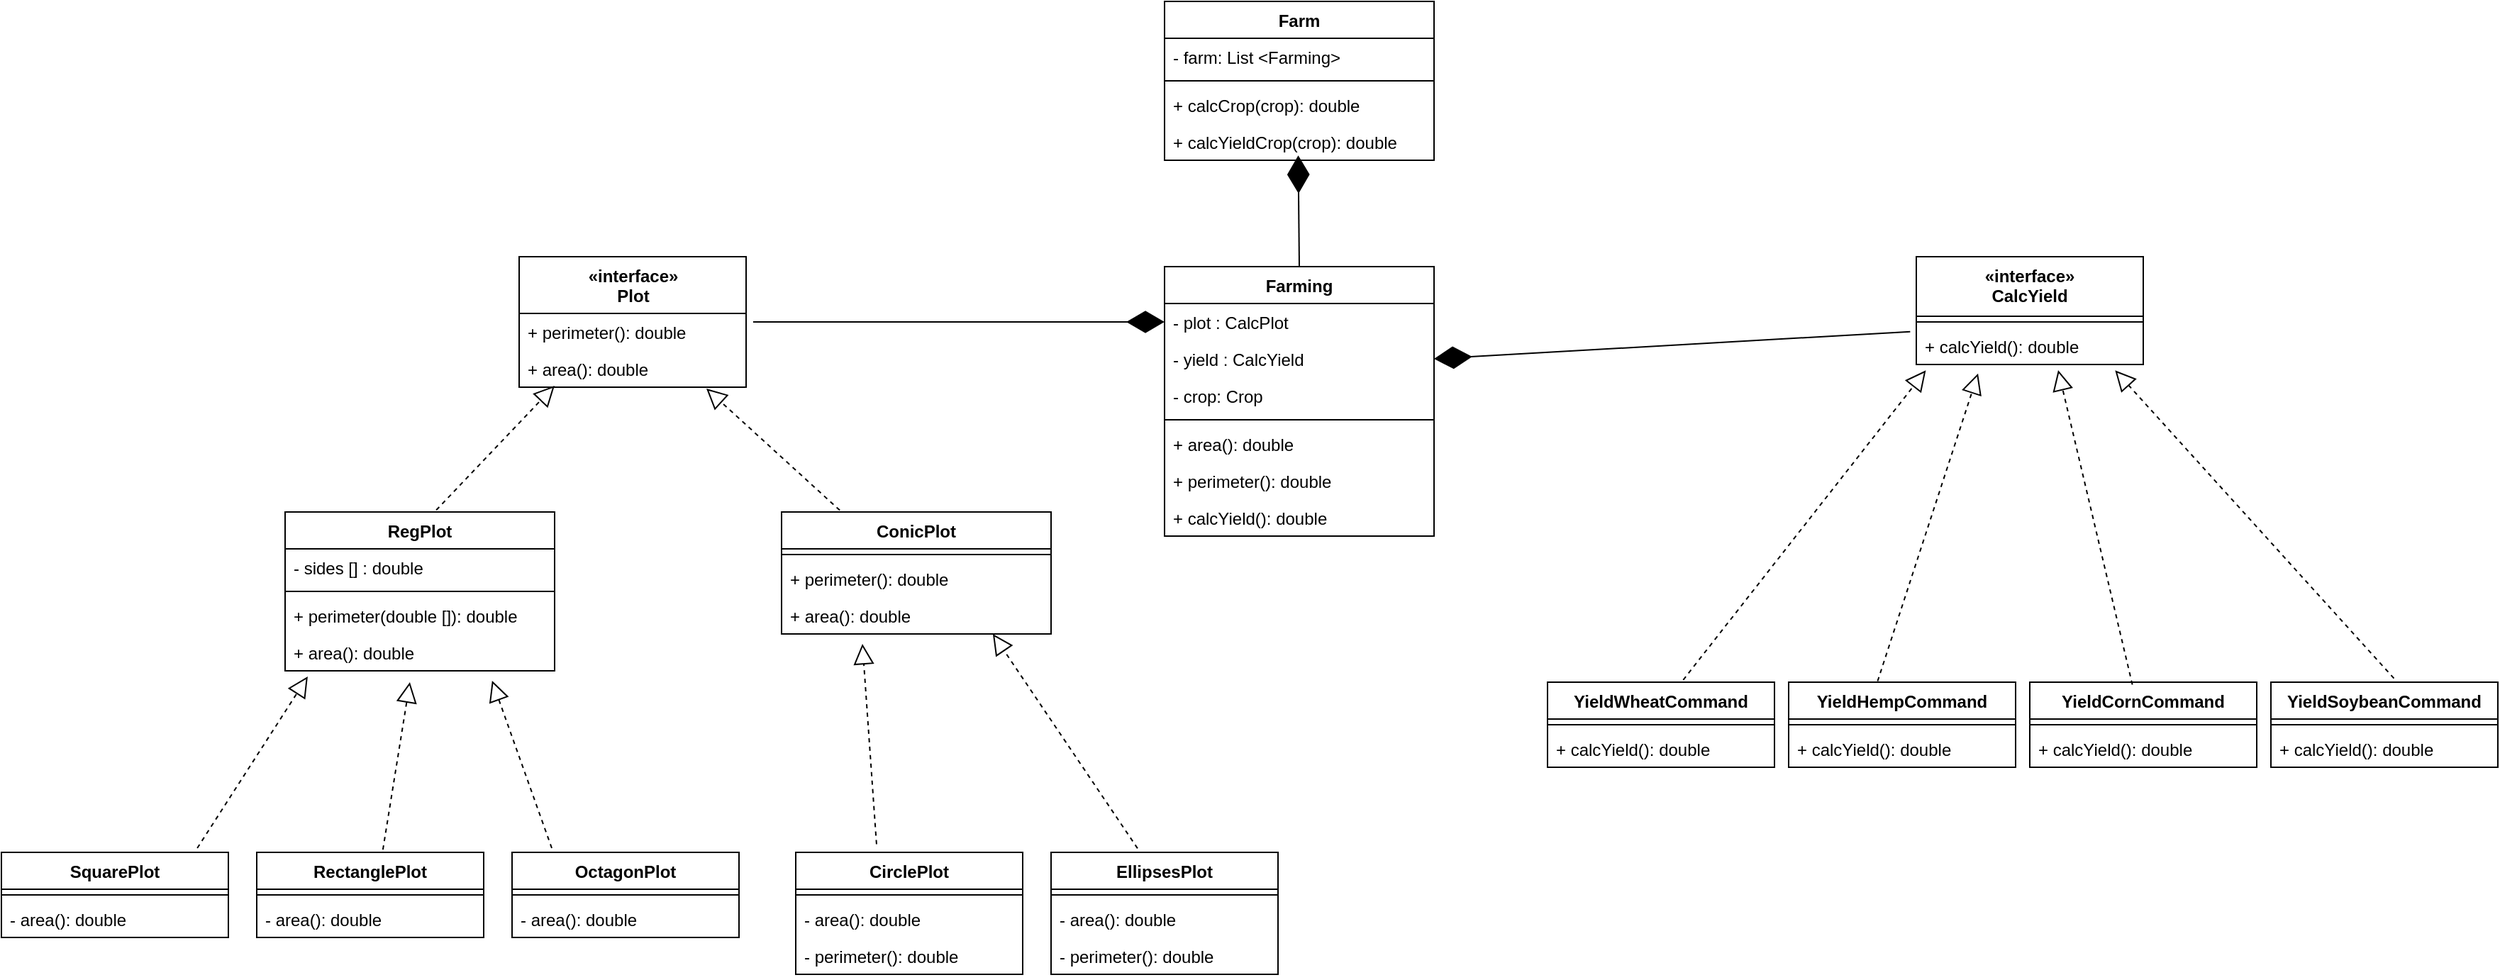 <mxfile version="12.2.2" type="github" pages="1">
  <diagram id="uQoPsyggOL1_r7nGYhY_" name="Page-1">
    <mxGraphModel dx="1643" dy="747" grid="1" gridSize="10" guides="1" tooltips="1" connect="1" arrows="1" fold="1" page="1" pageScale="1" pageWidth="1100" pageHeight="850" math="0" shadow="0">
      <root>
        <mxCell id="0"/>
        <mxCell id="1" parent="0"/>
        <mxCell id="UQCRdyQTEKRcxBoQZrcR-17" value="«interface»&lt;br&gt;&lt;b&gt;Plot&lt;/b&gt;" style="swimlane;fontStyle=1;align=center;verticalAlign=top;childLayout=stackLayout;horizontal=1;startSize=40;horizontalStack=0;resizeParent=1;resizeParentMax=0;resizeLast=0;collapsible=1;marginBottom=0;html=1;collapsible=1;swimlaneLine=1;" parent="1" vertex="1">
          <mxGeometry x="455" y="260" width="160" height="92" as="geometry"/>
        </mxCell>
        <mxCell id="UQCRdyQTEKRcxBoQZrcR-18" value="+ perimeter(): double" style="text;strokeColor=none;fillColor=none;align=left;verticalAlign=top;spacingLeft=4;spacingRight=4;overflow=hidden;rotatable=0;points=[[0,0.5],[1,0.5]];portConstraint=eastwest;" parent="UQCRdyQTEKRcxBoQZrcR-17" vertex="1">
          <mxGeometry y="40" width="160" height="26" as="geometry"/>
        </mxCell>
        <mxCell id="UQCRdyQTEKRcxBoQZrcR-19" value="+ area(): double" style="text;strokeColor=none;fillColor=none;align=left;verticalAlign=top;spacingLeft=4;spacingRight=4;overflow=hidden;rotatable=0;points=[[0,0.5],[1,0.5]];portConstraint=eastwest;" parent="UQCRdyQTEKRcxBoQZrcR-17" vertex="1">
          <mxGeometry y="66" width="160" height="26" as="geometry"/>
        </mxCell>
        <mxCell id="UQCRdyQTEKRcxBoQZrcR-20" value="RegPlot" style="swimlane;fontStyle=1;align=center;verticalAlign=top;childLayout=stackLayout;horizontal=1;startSize=26;horizontalStack=0;resizeParent=1;resizeParentMax=0;resizeLast=0;collapsible=1;marginBottom=0;" parent="1" vertex="1">
          <mxGeometry x="290" y="440" width="190" height="112" as="geometry"/>
        </mxCell>
        <mxCell id="UQCRdyQTEKRcxBoQZrcR-55" value="- sides [] : double" style="text;strokeColor=none;fillColor=none;align=left;verticalAlign=top;spacingLeft=4;spacingRight=4;overflow=hidden;rotatable=0;points=[[0,0.5],[1,0.5]];portConstraint=eastwest;" parent="UQCRdyQTEKRcxBoQZrcR-20" vertex="1">
          <mxGeometry y="26" width="190" height="26" as="geometry"/>
        </mxCell>
        <mxCell id="UQCRdyQTEKRcxBoQZrcR-22" value="" style="line;strokeWidth=1;fillColor=none;align=left;verticalAlign=middle;spacingTop=-1;spacingLeft=3;spacingRight=3;rotatable=0;labelPosition=right;points=[];portConstraint=eastwest;" parent="UQCRdyQTEKRcxBoQZrcR-20" vertex="1">
          <mxGeometry y="52" width="190" height="8" as="geometry"/>
        </mxCell>
        <mxCell id="UQCRdyQTEKRcxBoQZrcR-44" value="+ perimeter(double []): double" style="text;strokeColor=none;fillColor=none;align=left;verticalAlign=top;spacingLeft=4;spacingRight=4;overflow=hidden;rotatable=0;points=[[0,0.5],[1,0.5]];portConstraint=eastwest;" parent="UQCRdyQTEKRcxBoQZrcR-20" vertex="1">
          <mxGeometry y="60" width="190" height="26" as="geometry"/>
        </mxCell>
        <mxCell id="UQCRdyQTEKRcxBoQZrcR-23" value="+ area(): double" style="text;strokeColor=none;fillColor=none;align=left;verticalAlign=top;spacingLeft=4;spacingRight=4;overflow=hidden;rotatable=0;points=[[0,0.5],[1,0.5]];portConstraint=eastwest;" parent="UQCRdyQTEKRcxBoQZrcR-20" vertex="1">
          <mxGeometry y="86" width="190" height="26" as="geometry"/>
        </mxCell>
        <mxCell id="UQCRdyQTEKRcxBoQZrcR-38" value="«interface»&#xa;CalcYield" style="swimlane;fontStyle=1;align=center;verticalAlign=top;childLayout=stackLayout;horizontal=1;startSize=42;horizontalStack=0;resizeParent=1;resizeParentMax=0;resizeLast=0;collapsible=1;marginBottom=0;" parent="1" vertex="1">
          <mxGeometry x="1440" y="260" width="160" height="76" as="geometry"/>
        </mxCell>
        <mxCell id="UQCRdyQTEKRcxBoQZrcR-42" value="" style="line;strokeWidth=1;fillColor=none;align=left;verticalAlign=middle;spacingTop=-1;spacingLeft=3;spacingRight=3;rotatable=0;labelPosition=right;points=[];portConstraint=eastwest;" parent="UQCRdyQTEKRcxBoQZrcR-38" vertex="1">
          <mxGeometry y="42" width="160" height="8" as="geometry"/>
        </mxCell>
        <mxCell id="UQCRdyQTEKRcxBoQZrcR-43" value="+ calcYield(): double" style="text;strokeColor=none;fillColor=none;align=left;verticalAlign=top;spacingLeft=4;spacingRight=4;overflow=hidden;rotatable=0;points=[[0,0.5],[1,0.5]];portConstraint=eastwest;" parent="UQCRdyQTEKRcxBoQZrcR-38" vertex="1">
          <mxGeometry y="50" width="160" height="26" as="geometry"/>
        </mxCell>
        <mxCell id="UQCRdyQTEKRcxBoQZrcR-45" value="" style="endArrow=block;dashed=1;endFill=0;endSize=12;html=1;exitX=0.561;exitY=-0.012;exitDx=0;exitDy=0;exitPerimeter=0;entryX=0.156;entryY=0.962;entryDx=0;entryDy=0;entryPerimeter=0;" parent="1" source="UQCRdyQTEKRcxBoQZrcR-20" target="UQCRdyQTEKRcxBoQZrcR-19" edge="1">
          <mxGeometry width="160" relative="1" as="geometry">
            <mxPoint x="665" y="396" as="sourcePoint"/>
            <mxPoint x="330" y="357" as="targetPoint"/>
          </mxGeometry>
        </mxCell>
        <mxCell id="UQCRdyQTEKRcxBoQZrcR-46" value="SquarePlot" style="swimlane;fontStyle=1;align=center;verticalAlign=top;childLayout=stackLayout;horizontal=1;startSize=26;horizontalStack=0;resizeParent=1;resizeParentMax=0;resizeLast=0;collapsible=1;marginBottom=0;" parent="1" vertex="1">
          <mxGeometry x="90" y="680" width="160" height="60" as="geometry"/>
        </mxCell>
        <mxCell id="UQCRdyQTEKRcxBoQZrcR-48" value="" style="line;strokeWidth=1;fillColor=none;align=left;verticalAlign=middle;spacingTop=-1;spacingLeft=3;spacingRight=3;rotatable=0;labelPosition=right;points=[];portConstraint=eastwest;" parent="UQCRdyQTEKRcxBoQZrcR-46" vertex="1">
          <mxGeometry y="26" width="160" height="8" as="geometry"/>
        </mxCell>
        <mxCell id="UQCRdyQTEKRcxBoQZrcR-50" value="- area(): double" style="text;strokeColor=none;fillColor=none;align=left;verticalAlign=top;spacingLeft=4;spacingRight=4;overflow=hidden;rotatable=0;points=[[0,0.5],[1,0.5]];portConstraint=eastwest;" parent="UQCRdyQTEKRcxBoQZrcR-46" vertex="1">
          <mxGeometry y="34" width="160" height="26" as="geometry"/>
        </mxCell>
        <mxCell id="UQCRdyQTEKRcxBoQZrcR-51" value="RectanglePlot" style="swimlane;fontStyle=1;align=center;verticalAlign=top;childLayout=stackLayout;horizontal=1;startSize=26;horizontalStack=0;resizeParent=1;resizeParentMax=0;resizeLast=0;collapsible=1;marginBottom=0;" parent="1" vertex="1">
          <mxGeometry x="270" y="680" width="160" height="60" as="geometry"/>
        </mxCell>
        <mxCell id="UQCRdyQTEKRcxBoQZrcR-52" value="" style="line;strokeWidth=1;fillColor=none;align=left;verticalAlign=middle;spacingTop=-1;spacingLeft=3;spacingRight=3;rotatable=0;labelPosition=right;points=[];portConstraint=eastwest;" parent="UQCRdyQTEKRcxBoQZrcR-51" vertex="1">
          <mxGeometry y="26" width="160" height="8" as="geometry"/>
        </mxCell>
        <mxCell id="UQCRdyQTEKRcxBoQZrcR-54" value="- area(): double" style="text;strokeColor=none;fillColor=none;align=left;verticalAlign=top;spacingLeft=4;spacingRight=4;overflow=hidden;rotatable=0;points=[[0,0.5],[1,0.5]];portConstraint=eastwest;" parent="UQCRdyQTEKRcxBoQZrcR-51" vertex="1">
          <mxGeometry y="34" width="160" height="26" as="geometry"/>
        </mxCell>
        <mxCell id="UQCRdyQTEKRcxBoQZrcR-56" value="CirclePlot" style="swimlane;fontStyle=1;align=center;verticalAlign=top;childLayout=stackLayout;horizontal=1;startSize=26;horizontalStack=0;resizeParent=1;resizeParentMax=0;resizeLast=0;collapsible=1;marginBottom=0;" parent="1" vertex="1">
          <mxGeometry x="650" y="680" width="160" height="86" as="geometry"/>
        </mxCell>
        <mxCell id="UQCRdyQTEKRcxBoQZrcR-57" value="" style="line;strokeWidth=1;fillColor=none;align=left;verticalAlign=middle;spacingTop=-1;spacingLeft=3;spacingRight=3;rotatable=0;labelPosition=right;points=[];portConstraint=eastwest;" parent="UQCRdyQTEKRcxBoQZrcR-56" vertex="1">
          <mxGeometry y="26" width="160" height="8" as="geometry"/>
        </mxCell>
        <mxCell id="UQCRdyQTEKRcxBoQZrcR-58" value="- area(): double" style="text;strokeColor=none;fillColor=none;align=left;verticalAlign=top;spacingLeft=4;spacingRight=4;overflow=hidden;rotatable=0;points=[[0,0.5],[1,0.5]];portConstraint=eastwest;" parent="UQCRdyQTEKRcxBoQZrcR-56" vertex="1">
          <mxGeometry y="34" width="160" height="26" as="geometry"/>
        </mxCell>
        <mxCell id="UQCRdyQTEKRcxBoQZrcR-78" value="- perimeter(): double" style="text;strokeColor=none;fillColor=none;align=left;verticalAlign=top;spacingLeft=4;spacingRight=4;overflow=hidden;rotatable=0;points=[[0,0.5],[1,0.5]];portConstraint=eastwest;" parent="UQCRdyQTEKRcxBoQZrcR-56" vertex="1">
          <mxGeometry y="60" width="160" height="26" as="geometry"/>
        </mxCell>
        <mxCell id="UQCRdyQTEKRcxBoQZrcR-59" value="EllipsesPlot" style="swimlane;fontStyle=1;align=center;verticalAlign=top;childLayout=stackLayout;horizontal=1;startSize=26;horizontalStack=0;resizeParent=1;resizeParentMax=0;resizeLast=0;collapsible=1;marginBottom=0;" parent="1" vertex="1">
          <mxGeometry x="830" y="680" width="160" height="86" as="geometry"/>
        </mxCell>
        <mxCell id="UQCRdyQTEKRcxBoQZrcR-60" value="" style="line;strokeWidth=1;fillColor=none;align=left;verticalAlign=middle;spacingTop=-1;spacingLeft=3;spacingRight=3;rotatable=0;labelPosition=right;points=[];portConstraint=eastwest;" parent="UQCRdyQTEKRcxBoQZrcR-59" vertex="1">
          <mxGeometry y="26" width="160" height="8" as="geometry"/>
        </mxCell>
        <mxCell id="UQCRdyQTEKRcxBoQZrcR-61" value="- area(): double" style="text;strokeColor=none;fillColor=none;align=left;verticalAlign=top;spacingLeft=4;spacingRight=4;overflow=hidden;rotatable=0;points=[[0,0.5],[1,0.5]];portConstraint=eastwest;" parent="UQCRdyQTEKRcxBoQZrcR-59" vertex="1">
          <mxGeometry y="34" width="160" height="26" as="geometry"/>
        </mxCell>
        <mxCell id="UQCRdyQTEKRcxBoQZrcR-79" value="- perimeter(): double" style="text;strokeColor=none;fillColor=none;align=left;verticalAlign=top;spacingLeft=4;spacingRight=4;overflow=hidden;rotatable=0;points=[[0,0.5],[1,0.5]];portConstraint=eastwest;" parent="UQCRdyQTEKRcxBoQZrcR-59" vertex="1">
          <mxGeometry y="60" width="160" height="26" as="geometry"/>
        </mxCell>
        <mxCell id="UQCRdyQTEKRcxBoQZrcR-62" value="OctagonPlot" style="swimlane;fontStyle=1;align=center;verticalAlign=top;childLayout=stackLayout;horizontal=1;startSize=26;horizontalStack=0;resizeParent=1;resizeParentMax=0;resizeLast=0;collapsible=1;marginBottom=0;" parent="1" vertex="1">
          <mxGeometry x="450" y="680" width="160" height="60" as="geometry"/>
        </mxCell>
        <mxCell id="UQCRdyQTEKRcxBoQZrcR-63" value="" style="line;strokeWidth=1;fillColor=none;align=left;verticalAlign=middle;spacingTop=-1;spacingLeft=3;spacingRight=3;rotatable=0;labelPosition=right;points=[];portConstraint=eastwest;" parent="UQCRdyQTEKRcxBoQZrcR-62" vertex="1">
          <mxGeometry y="26" width="160" height="8" as="geometry"/>
        </mxCell>
        <mxCell id="UQCRdyQTEKRcxBoQZrcR-64" value="- area(): double" style="text;strokeColor=none;fillColor=none;align=left;verticalAlign=top;spacingLeft=4;spacingRight=4;overflow=hidden;rotatable=0;points=[[0,0.5],[1,0.5]];portConstraint=eastwest;" parent="UQCRdyQTEKRcxBoQZrcR-62" vertex="1">
          <mxGeometry y="34" width="160" height="26" as="geometry"/>
        </mxCell>
        <mxCell id="UQCRdyQTEKRcxBoQZrcR-65" value="ConicPlot" style="swimlane;fontStyle=1;align=center;verticalAlign=top;childLayout=stackLayout;horizontal=1;startSize=26;horizontalStack=0;resizeParent=1;resizeParentMax=0;resizeLast=0;collapsible=1;marginBottom=0;" parent="1" vertex="1">
          <mxGeometry x="640" y="440" width="190" height="86" as="geometry"/>
        </mxCell>
        <mxCell id="UQCRdyQTEKRcxBoQZrcR-68" value="" style="line;strokeWidth=1;fillColor=none;align=left;verticalAlign=middle;spacingTop=-1;spacingLeft=3;spacingRight=3;rotatable=0;labelPosition=right;points=[];portConstraint=eastwest;" parent="UQCRdyQTEKRcxBoQZrcR-65" vertex="1">
          <mxGeometry y="26" width="190" height="8" as="geometry"/>
        </mxCell>
        <mxCell id="UQCRdyQTEKRcxBoQZrcR-69" value="+ perimeter(): double" style="text;strokeColor=none;fillColor=none;align=left;verticalAlign=top;spacingLeft=4;spacingRight=4;overflow=hidden;rotatable=0;points=[[0,0.5],[1,0.5]];portConstraint=eastwest;" parent="UQCRdyQTEKRcxBoQZrcR-65" vertex="1">
          <mxGeometry y="34" width="190" height="26" as="geometry"/>
        </mxCell>
        <mxCell id="UQCRdyQTEKRcxBoQZrcR-70" value="+ area(): double" style="text;strokeColor=none;fillColor=none;align=left;verticalAlign=top;spacingLeft=4;spacingRight=4;overflow=hidden;rotatable=0;points=[[0,0.5],[1,0.5]];portConstraint=eastwest;" parent="UQCRdyQTEKRcxBoQZrcR-65" vertex="1">
          <mxGeometry y="60" width="190" height="26" as="geometry"/>
        </mxCell>
        <mxCell id="UQCRdyQTEKRcxBoQZrcR-71" value="" style="endArrow=block;dashed=1;endFill=0;endSize=12;html=1;exitX=0.216;exitY=-0.014;exitDx=0;exitDy=0;exitPerimeter=0;entryX=0.825;entryY=1.038;entryDx=0;entryDy=0;entryPerimeter=0;" parent="1" source="UQCRdyQTEKRcxBoQZrcR-65" target="UQCRdyQTEKRcxBoQZrcR-19" edge="1">
          <mxGeometry width="160" relative="1" as="geometry">
            <mxPoint x="406.59" y="448.344" as="sourcePoint"/>
            <mxPoint x="750" y="350" as="targetPoint"/>
          </mxGeometry>
        </mxCell>
        <mxCell id="UQCRdyQTEKRcxBoQZrcR-72" value="" style="endArrow=block;dashed=1;endFill=0;endSize=12;html=1;exitX=0.863;exitY=-0.05;exitDx=0;exitDy=0;exitPerimeter=0;entryX=0.084;entryY=1.154;entryDx=0;entryDy=0;entryPerimeter=0;" parent="1" source="UQCRdyQTEKRcxBoQZrcR-46" target="UQCRdyQTEKRcxBoQZrcR-23" edge="1">
          <mxGeometry width="160" relative="1" as="geometry">
            <mxPoint x="166.59" y="665.344" as="sourcePoint"/>
            <mxPoint x="249.96" y="578.012" as="targetPoint"/>
          </mxGeometry>
        </mxCell>
        <mxCell id="UQCRdyQTEKRcxBoQZrcR-73" value="" style="endArrow=block;dashed=1;endFill=0;endSize=12;html=1;exitX=0.556;exitY=-0.033;exitDx=0;exitDy=0;exitPerimeter=0;entryX=0.463;entryY=1.308;entryDx=0;entryDy=0;entryPerimeter=0;" parent="1" source="UQCRdyQTEKRcxBoQZrcR-51" target="UQCRdyQTEKRcxBoQZrcR-23" edge="1">
          <mxGeometry width="160" relative="1" as="geometry">
            <mxPoint x="238.08" y="687" as="sourcePoint"/>
            <mxPoint x="315.96" y="592.004" as="targetPoint"/>
          </mxGeometry>
        </mxCell>
        <mxCell id="UQCRdyQTEKRcxBoQZrcR-75" value="" style="endArrow=block;dashed=1;endFill=0;endSize=12;html=1;exitX=0.175;exitY=-0.05;exitDx=0;exitDy=0;exitPerimeter=0;entryX=0.768;entryY=1.269;entryDx=0;entryDy=0;entryPerimeter=0;" parent="1" source="UQCRdyQTEKRcxBoQZrcR-62" target="UQCRdyQTEKRcxBoQZrcR-23" edge="1">
          <mxGeometry width="160" relative="1" as="geometry">
            <mxPoint x="388.96" y="688.02" as="sourcePoint"/>
            <mxPoint x="387.97" y="596.008" as="targetPoint"/>
          </mxGeometry>
        </mxCell>
        <mxCell id="UQCRdyQTEKRcxBoQZrcR-76" value="" style="endArrow=block;dashed=1;endFill=0;endSize=12;html=1;exitX=0.356;exitY=-0.067;exitDx=0;exitDy=0;exitPerimeter=0;entryX=0.3;entryY=1.269;entryDx=0;entryDy=0;entryPerimeter=0;" parent="1" source="UQCRdyQTEKRcxBoQZrcR-56" target="UQCRdyQTEKRcxBoQZrcR-70" edge="1">
          <mxGeometry width="160" relative="1" as="geometry">
            <mxPoint x="528" y="687" as="sourcePoint"/>
            <mxPoint x="445.92" y="594.994" as="targetPoint"/>
          </mxGeometry>
        </mxCell>
        <mxCell id="UQCRdyQTEKRcxBoQZrcR-77" value="" style="endArrow=block;dashed=1;endFill=0;endSize=12;html=1;exitX=0.381;exitY=-0.033;exitDx=0;exitDy=0;exitPerimeter=0;entryX=0.784;entryY=1;entryDx=0;entryDy=0;entryPerimeter=0;" parent="1" source="UQCRdyQTEKRcxBoQZrcR-59" target="UQCRdyQTEKRcxBoQZrcR-70" edge="1">
          <mxGeometry width="160" relative="1" as="geometry">
            <mxPoint x="776.96" y="685.98" as="sourcePoint"/>
            <mxPoint x="707" y="568.994" as="targetPoint"/>
          </mxGeometry>
        </mxCell>
        <mxCell id="UQCRdyQTEKRcxBoQZrcR-84" value="YieldSoybeanCommand" style="swimlane;fontStyle=1;align=center;verticalAlign=top;childLayout=stackLayout;horizontal=1;startSize=26;horizontalStack=0;resizeParent=1;resizeParentMax=0;resizeLast=0;collapsible=1;marginBottom=0;" parent="1" vertex="1">
          <mxGeometry x="1690" y="560" width="160" height="60" as="geometry"/>
        </mxCell>
        <mxCell id="UQCRdyQTEKRcxBoQZrcR-87" value="" style="line;strokeWidth=1;fillColor=none;align=left;verticalAlign=middle;spacingTop=-1;spacingLeft=3;spacingRight=3;rotatable=0;labelPosition=right;points=[];portConstraint=eastwest;" parent="UQCRdyQTEKRcxBoQZrcR-84" vertex="1">
          <mxGeometry y="26" width="160" height="8" as="geometry"/>
        </mxCell>
        <mxCell id="UQCRdyQTEKRcxBoQZrcR-88" value="+ calcYield(): double" style="text;strokeColor=none;fillColor=none;align=left;verticalAlign=top;spacingLeft=4;spacingRight=4;overflow=hidden;rotatable=0;points=[[0,0.5],[1,0.5]];portConstraint=eastwest;" parent="UQCRdyQTEKRcxBoQZrcR-84" vertex="1">
          <mxGeometry y="34" width="160" height="26" as="geometry"/>
        </mxCell>
        <mxCell id="UQCRdyQTEKRcxBoQZrcR-92" value="YieldCornCommand" style="swimlane;fontStyle=1;align=center;verticalAlign=top;childLayout=stackLayout;horizontal=1;startSize=26;horizontalStack=0;resizeParent=1;resizeParentMax=0;resizeLast=0;collapsible=1;marginBottom=0;" parent="1" vertex="1">
          <mxGeometry x="1520" y="560" width="160" height="60" as="geometry"/>
        </mxCell>
        <mxCell id="UQCRdyQTEKRcxBoQZrcR-93" value="" style="line;strokeWidth=1;fillColor=none;align=left;verticalAlign=middle;spacingTop=-1;spacingLeft=3;spacingRight=3;rotatable=0;labelPosition=right;points=[];portConstraint=eastwest;" parent="UQCRdyQTEKRcxBoQZrcR-92" vertex="1">
          <mxGeometry y="26" width="160" height="8" as="geometry"/>
        </mxCell>
        <mxCell id="UQCRdyQTEKRcxBoQZrcR-94" value="+ calcYield(): double" style="text;strokeColor=none;fillColor=none;align=left;verticalAlign=top;spacingLeft=4;spacingRight=4;overflow=hidden;rotatable=0;points=[[0,0.5],[1,0.5]];portConstraint=eastwest;" parent="UQCRdyQTEKRcxBoQZrcR-92" vertex="1">
          <mxGeometry y="34" width="160" height="26" as="geometry"/>
        </mxCell>
        <mxCell id="UQCRdyQTEKRcxBoQZrcR-95" value="YieldHempCommand" style="swimlane;fontStyle=1;align=center;verticalAlign=top;childLayout=stackLayout;horizontal=1;startSize=26;horizontalStack=0;resizeParent=1;resizeParentMax=0;resizeLast=0;collapsible=1;marginBottom=0;" parent="1" vertex="1">
          <mxGeometry x="1350" y="560" width="160" height="60" as="geometry"/>
        </mxCell>
        <mxCell id="UQCRdyQTEKRcxBoQZrcR-96" value="" style="line;strokeWidth=1;fillColor=none;align=left;verticalAlign=middle;spacingTop=-1;spacingLeft=3;spacingRight=3;rotatable=0;labelPosition=right;points=[];portConstraint=eastwest;" parent="UQCRdyQTEKRcxBoQZrcR-95" vertex="1">
          <mxGeometry y="26" width="160" height="8" as="geometry"/>
        </mxCell>
        <mxCell id="UQCRdyQTEKRcxBoQZrcR-97" value="+ calcYield(): double" style="text;strokeColor=none;fillColor=none;align=left;verticalAlign=top;spacingLeft=4;spacingRight=4;overflow=hidden;rotatable=0;points=[[0,0.5],[1,0.5]];portConstraint=eastwest;" parent="UQCRdyQTEKRcxBoQZrcR-95" vertex="1">
          <mxGeometry y="34" width="160" height="26" as="geometry"/>
        </mxCell>
        <mxCell id="UQCRdyQTEKRcxBoQZrcR-98" value="YieldWheatCommand" style="swimlane;fontStyle=1;align=center;verticalAlign=top;childLayout=stackLayout;horizontal=1;startSize=26;horizontalStack=0;resizeParent=1;resizeParentMax=0;resizeLast=0;collapsible=1;marginBottom=0;" parent="1" vertex="1">
          <mxGeometry x="1180" y="560" width="160" height="60" as="geometry"/>
        </mxCell>
        <mxCell id="UQCRdyQTEKRcxBoQZrcR-99" value="" style="line;strokeWidth=1;fillColor=none;align=left;verticalAlign=middle;spacingTop=-1;spacingLeft=3;spacingRight=3;rotatable=0;labelPosition=right;points=[];portConstraint=eastwest;" parent="UQCRdyQTEKRcxBoQZrcR-98" vertex="1">
          <mxGeometry y="26" width="160" height="8" as="geometry"/>
        </mxCell>
        <mxCell id="UQCRdyQTEKRcxBoQZrcR-100" value="+ calcYield(): double" style="text;strokeColor=none;fillColor=none;align=left;verticalAlign=top;spacingLeft=4;spacingRight=4;overflow=hidden;rotatable=0;points=[[0,0.5],[1,0.5]];portConstraint=eastwest;" parent="UQCRdyQTEKRcxBoQZrcR-98" vertex="1">
          <mxGeometry y="34" width="160" height="26" as="geometry"/>
        </mxCell>
        <mxCell id="UQCRdyQTEKRcxBoQZrcR-101" value="" style="endArrow=block;dashed=1;endFill=0;endSize=12;html=1;entryX=0.042;entryY=1.16;entryDx=0;entryDy=0;entryPerimeter=0;exitX=0.598;exitY=-0.027;exitDx=0;exitDy=0;exitPerimeter=0;" parent="1" source="UQCRdyQTEKRcxBoQZrcR-98" target="UQCRdyQTEKRcxBoQZrcR-43" edge="1">
          <mxGeometry width="160" relative="1" as="geometry">
            <mxPoint x="1310" y="480" as="sourcePoint"/>
            <mxPoint x="1360" y="590.008" as="targetPoint"/>
          </mxGeometry>
        </mxCell>
        <mxCell id="UQCRdyQTEKRcxBoQZrcR-102" value="" style="endArrow=block;dashed=1;endFill=0;endSize=12;html=1;exitX=0.392;exitY=-0.012;exitDx=0;exitDy=0;exitPerimeter=0;entryX=0.272;entryY=1.246;entryDx=0;entryDy=0;entryPerimeter=0;" parent="1" source="UQCRdyQTEKRcxBoQZrcR-95" target="UQCRdyQTEKRcxBoQZrcR-43" edge="1">
          <mxGeometry width="160" relative="1" as="geometry">
            <mxPoint x="1440.96" y="712.98" as="sourcePoint"/>
            <mxPoint x="1370.08" y="556.988" as="targetPoint"/>
          </mxGeometry>
        </mxCell>
        <mxCell id="UQCRdyQTEKRcxBoQZrcR-103" value="" style="endArrow=block;dashed=1;endFill=0;endSize=12;html=1;exitX=0.452;exitY=0.029;exitDx=0;exitDy=0;exitPerimeter=0;entryX=0.625;entryY=1.154;entryDx=0;entryDy=0;entryPerimeter=0;" parent="1" source="UQCRdyQTEKRcxBoQZrcR-92" target="UQCRdyQTEKRcxBoQZrcR-43" edge="1">
          <mxGeometry width="160" relative="1" as="geometry">
            <mxPoint x="1440.96" y="640.98" as="sourcePoint"/>
            <mxPoint x="1540" y="390" as="targetPoint"/>
          </mxGeometry>
        </mxCell>
        <mxCell id="UQCRdyQTEKRcxBoQZrcR-104" value="" style="endArrow=block;dashed=1;endFill=0;endSize=12;html=1;exitX=0.542;exitY=-0.045;exitDx=0;exitDy=0;entryX=0.876;entryY=1.16;entryDx=0;entryDy=0;entryPerimeter=0;exitPerimeter=0;" parent="1" source="UQCRdyQTEKRcxBoQZrcR-84" target="UQCRdyQTEKRcxBoQZrcR-43" edge="1">
          <mxGeometry width="160" relative="1" as="geometry">
            <mxPoint x="1444" y="564" as="sourcePoint"/>
            <mxPoint x="1372.96" y="504.996" as="targetPoint"/>
          </mxGeometry>
        </mxCell>
        <mxCell id="UQCRdyQTEKRcxBoQZrcR-118" value="Farming" style="swimlane;fontStyle=1;align=center;verticalAlign=top;childLayout=stackLayout;horizontal=1;startSize=26;horizontalStack=0;resizeParent=1;resizeParentMax=0;resizeLast=0;collapsible=1;marginBottom=0;" parent="1" vertex="1">
          <mxGeometry x="910" y="267" width="190" height="190" as="geometry"/>
        </mxCell>
        <mxCell id="UQCRdyQTEKRcxBoQZrcR-119" value="- plot : CalcPlot" style="text;strokeColor=none;fillColor=none;align=left;verticalAlign=top;spacingLeft=4;spacingRight=4;overflow=hidden;rotatable=0;points=[[0,0.5],[1,0.5]];portConstraint=eastwest;" parent="UQCRdyQTEKRcxBoQZrcR-118" vertex="1">
          <mxGeometry y="26" width="190" height="26" as="geometry"/>
        </mxCell>
        <mxCell id="UQCRdyQTEKRcxBoQZrcR-123" value="- yield : CalcYield" style="text;strokeColor=none;fillColor=none;align=left;verticalAlign=top;spacingLeft=4;spacingRight=4;overflow=hidden;rotatable=0;points=[[0,0.5],[1,0.5]];portConstraint=eastwest;" parent="UQCRdyQTEKRcxBoQZrcR-118" vertex="1">
          <mxGeometry y="52" width="190" height="26" as="geometry"/>
        </mxCell>
        <mxCell id="icalWWF1daYBHl1hUkGM-2" value="- crop: Crop" style="text;strokeColor=none;fillColor=none;align=left;verticalAlign=top;spacingLeft=4;spacingRight=4;overflow=hidden;rotatable=0;points=[[0,0.5],[1,0.5]];portConstraint=eastwest;" vertex="1" parent="UQCRdyQTEKRcxBoQZrcR-118">
          <mxGeometry y="78" width="190" height="26" as="geometry"/>
        </mxCell>
        <mxCell id="UQCRdyQTEKRcxBoQZrcR-120" value="" style="line;strokeWidth=1;fillColor=none;align=left;verticalAlign=middle;spacingTop=-1;spacingLeft=3;spacingRight=3;rotatable=0;labelPosition=right;points=[];portConstraint=eastwest;" parent="UQCRdyQTEKRcxBoQZrcR-118" vertex="1">
          <mxGeometry y="104" width="190" height="8" as="geometry"/>
        </mxCell>
        <mxCell id="UQCRdyQTEKRcxBoQZrcR-121" value="+ area(): double" style="text;strokeColor=none;fillColor=none;align=left;verticalAlign=top;spacingLeft=4;spacingRight=4;overflow=hidden;rotatable=0;points=[[0,0.5],[1,0.5]];portConstraint=eastwest;" parent="UQCRdyQTEKRcxBoQZrcR-118" vertex="1">
          <mxGeometry y="112" width="190" height="26" as="geometry"/>
        </mxCell>
        <mxCell id="UQCRdyQTEKRcxBoQZrcR-124" value="+ perimeter(): double" style="text;strokeColor=none;fillColor=none;align=left;verticalAlign=top;spacingLeft=4;spacingRight=4;overflow=hidden;rotatable=0;points=[[0,0.5],[1,0.5]];portConstraint=eastwest;" parent="UQCRdyQTEKRcxBoQZrcR-118" vertex="1">
          <mxGeometry y="138" width="190" height="26" as="geometry"/>
        </mxCell>
        <mxCell id="UQCRdyQTEKRcxBoQZrcR-122" value="+ calcYield(): double" style="text;strokeColor=none;fillColor=none;align=left;verticalAlign=top;spacingLeft=4;spacingRight=4;overflow=hidden;rotatable=0;points=[[0,0.5],[1,0.5]];portConstraint=eastwest;" parent="UQCRdyQTEKRcxBoQZrcR-118" vertex="1">
          <mxGeometry y="164" width="190" height="26" as="geometry"/>
        </mxCell>
        <mxCell id="UQCRdyQTEKRcxBoQZrcR-125" value="" style="endArrow=diamondThin;endFill=1;endSize=24;html=1;exitX=1.031;exitY=0.231;exitDx=0;exitDy=0;exitPerimeter=0;entryX=0;entryY=0.5;entryDx=0;entryDy=0;" parent="1" source="UQCRdyQTEKRcxBoQZrcR-18" target="UQCRdyQTEKRcxBoQZrcR-119" edge="1">
          <mxGeometry width="160" relative="1" as="geometry">
            <mxPoint x="655" y="306" as="sourcePoint"/>
            <mxPoint x="815" y="306" as="targetPoint"/>
          </mxGeometry>
        </mxCell>
        <mxCell id="UQCRdyQTEKRcxBoQZrcR-126" value="" style="endArrow=diamondThin;endFill=1;endSize=24;html=1;exitX=-0.027;exitY=0.109;exitDx=0;exitDy=0;exitPerimeter=0;entryX=1;entryY=0.5;entryDx=0;entryDy=0;" parent="1" source="UQCRdyQTEKRcxBoQZrcR-43" target="UQCRdyQTEKRcxBoQZrcR-123" edge="1">
          <mxGeometry width="160" relative="1" as="geometry">
            <mxPoint x="1109.96" y="90.006" as="sourcePoint"/>
            <mxPoint x="1140" y="290" as="targetPoint"/>
          </mxGeometry>
        </mxCell>
        <mxCell id="icalWWF1daYBHl1hUkGM-19" value="Farm" style="swimlane;fontStyle=1;align=center;verticalAlign=top;childLayout=stackLayout;horizontal=1;startSize=26;horizontalStack=0;resizeParent=1;resizeParentMax=0;resizeLast=0;collapsible=1;marginBottom=0;" vertex="1" parent="1">
          <mxGeometry x="910" y="80" width="190" height="112" as="geometry"/>
        </mxCell>
        <mxCell id="icalWWF1daYBHl1hUkGM-20" value="- farm: List &lt;Farming&gt;" style="text;strokeColor=none;fillColor=none;align=left;verticalAlign=top;spacingLeft=4;spacingRight=4;overflow=hidden;rotatable=0;points=[[0,0.5],[1,0.5]];portConstraint=eastwest;" vertex="1" parent="icalWWF1daYBHl1hUkGM-19">
          <mxGeometry y="26" width="190" height="26" as="geometry"/>
        </mxCell>
        <mxCell id="icalWWF1daYBHl1hUkGM-23" value="" style="line;strokeWidth=1;fillColor=none;align=left;verticalAlign=middle;spacingTop=-1;spacingLeft=3;spacingRight=3;rotatable=0;labelPosition=right;points=[];portConstraint=eastwest;" vertex="1" parent="icalWWF1daYBHl1hUkGM-19">
          <mxGeometry y="52" width="190" height="8" as="geometry"/>
        </mxCell>
        <mxCell id="icalWWF1daYBHl1hUkGM-26" value="+ calcCrop(crop): double" style="text;strokeColor=none;fillColor=none;align=left;verticalAlign=top;spacingLeft=4;spacingRight=4;overflow=hidden;rotatable=0;points=[[0,0.5],[1,0.5]];portConstraint=eastwest;" vertex="1" parent="icalWWF1daYBHl1hUkGM-19">
          <mxGeometry y="60" width="190" height="26" as="geometry"/>
        </mxCell>
        <mxCell id="icalWWF1daYBHl1hUkGM-36" value="+ calcYieldCrop(crop): double" style="text;strokeColor=none;fillColor=none;align=left;verticalAlign=top;spacingLeft=4;spacingRight=4;overflow=hidden;rotatable=0;points=[[0,0.5],[1,0.5]];portConstraint=eastwest;" vertex="1" parent="icalWWF1daYBHl1hUkGM-19">
          <mxGeometry y="86" width="190" height="26" as="geometry"/>
        </mxCell>
        <mxCell id="icalWWF1daYBHl1hUkGM-35" value="" style="endArrow=diamondThin;endFill=1;endSize=24;html=1;exitX=0.5;exitY=0;exitDx=0;exitDy=0;entryX=0.496;entryY=0.868;entryDx=0;entryDy=0;entryPerimeter=0;" edge="1" parent="1" source="UQCRdyQTEKRcxBoQZrcR-118" target="icalWWF1daYBHl1hUkGM-36">
          <mxGeometry width="160" relative="1" as="geometry">
            <mxPoint x="1485.68" y="80.334" as="sourcePoint"/>
            <mxPoint x="1340" y="140" as="targetPoint"/>
          </mxGeometry>
        </mxCell>
      </root>
    </mxGraphModel>
  </diagram>
</mxfile>
